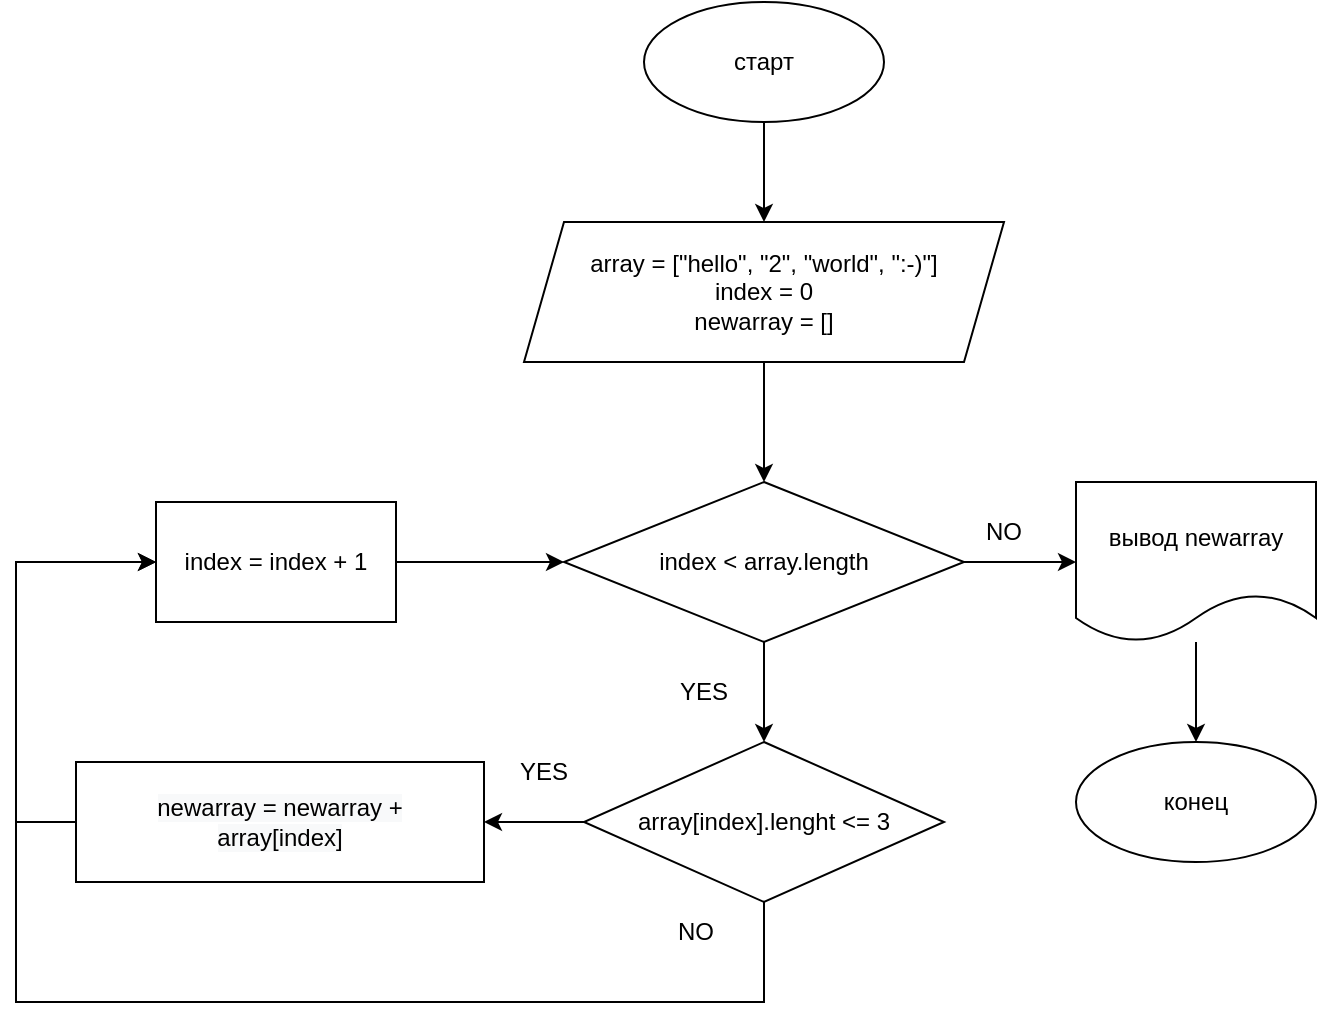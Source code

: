<mxfile version="20.3.0" type="device"><diagram id="mzQq4jcm_53eI0WytFm6" name="Страница 1"><mxGraphModel dx="937" dy="696" grid="1" gridSize="10" guides="1" tooltips="1" connect="1" arrows="1" fold="1" page="1" pageScale="1" pageWidth="827" pageHeight="1169" math="0" shadow="0"><root><mxCell id="0"/><mxCell id="1" parent="0"/><mxCell id="GjMgqJsRuM-NrVEaXQUx-3" value="" style="edgeStyle=orthogonalEdgeStyle;rounded=0;orthogonalLoop=1;jettySize=auto;html=1;" parent="1" source="GjMgqJsRuM-NrVEaXQUx-1" target="GjMgqJsRuM-NrVEaXQUx-2" edge="1"><mxGeometry relative="1" as="geometry"/></mxCell><mxCell id="GjMgqJsRuM-NrVEaXQUx-1" value="старт" style="ellipse;whiteSpace=wrap;html=1;" parent="1" vertex="1"><mxGeometry x="354" y="40" width="120" height="60" as="geometry"/></mxCell><mxCell id="GjMgqJsRuM-NrVEaXQUx-7" value="" style="edgeStyle=orthogonalEdgeStyle;rounded=0;orthogonalLoop=1;jettySize=auto;html=1;" parent="1" source="GjMgqJsRuM-NrVEaXQUx-2" target="GjMgqJsRuM-NrVEaXQUx-6" edge="1"><mxGeometry relative="1" as="geometry"/></mxCell><mxCell id="GjMgqJsRuM-NrVEaXQUx-2" value="array = [&quot;hello&quot;, &quot;2&quot;, &quot;world&quot;, &quot;:-)&quot;]&lt;br&gt;index = 0&lt;br&gt;newarray = []" style="shape=parallelogram;perimeter=parallelogramPerimeter;whiteSpace=wrap;html=1;fixedSize=1;" parent="1" vertex="1"><mxGeometry x="294" y="150" width="240" height="70" as="geometry"/></mxCell><mxCell id="GjMgqJsRuM-NrVEaXQUx-13" value="" style="edgeStyle=orthogonalEdgeStyle;rounded=0;orthogonalLoop=1;jettySize=auto;html=1;exitX=0;exitY=0.5;exitDx=0;exitDy=0;" parent="1" source="GjMgqJsRuM-NrVEaXQUx-16" target="GjMgqJsRuM-NrVEaXQUx-12" edge="1"><mxGeometry relative="1" as="geometry"/></mxCell><mxCell id="GjMgqJsRuM-NrVEaXQUx-17" value="" style="edgeStyle=orthogonalEdgeStyle;rounded=0;orthogonalLoop=1;jettySize=auto;html=1;" parent="1" source="GjMgqJsRuM-NrVEaXQUx-6" target="GjMgqJsRuM-NrVEaXQUx-16" edge="1"><mxGeometry relative="1" as="geometry"/></mxCell><mxCell id="GjMgqJsRuM-NrVEaXQUx-34" value="" style="edgeStyle=orthogonalEdgeStyle;rounded=0;orthogonalLoop=1;jettySize=auto;html=1;" parent="1" source="GjMgqJsRuM-NrVEaXQUx-6" target="GjMgqJsRuM-NrVEaXQUx-33" edge="1"><mxGeometry relative="1" as="geometry"/></mxCell><mxCell id="GjMgqJsRuM-NrVEaXQUx-6" value="index &amp;lt; array.length" style="rhombus;whiteSpace=wrap;html=1;" parent="1" vertex="1"><mxGeometry x="314" y="280" width="200" height="80" as="geometry"/></mxCell><mxCell id="GjMgqJsRuM-NrVEaXQUx-10" value="YES" style="text;html=1;strokeColor=none;fillColor=none;align=center;verticalAlign=middle;whiteSpace=wrap;rounded=0;" parent="1" vertex="1"><mxGeometry x="354" y="370" width="60" height="30" as="geometry"/></mxCell><mxCell id="GjMgqJsRuM-NrVEaXQUx-28" value="" style="edgeStyle=orthogonalEdgeStyle;rounded=0;orthogonalLoop=1;jettySize=auto;html=1;entryX=0;entryY=0.5;entryDx=0;entryDy=0;" parent="1" source="GjMgqJsRuM-NrVEaXQUx-12" target="GjMgqJsRuM-NrVEaXQUx-27" edge="1"><mxGeometry relative="1" as="geometry"><Array as="points"><mxPoint x="40" y="450"/><mxPoint x="40" y="320"/></Array></mxGeometry></mxCell><mxCell id="GjMgqJsRuM-NrVEaXQUx-12" value="&lt;span style=&quot;color: rgb(0, 0, 0); font-family: Helvetica; font-size: 12px; font-style: normal; font-variant-ligatures: normal; font-variant-caps: normal; font-weight: 400; letter-spacing: normal; orphans: 2; text-align: center; text-indent: 0px; text-transform: none; widows: 2; word-spacing: 0px; -webkit-text-stroke-width: 0px; background-color: rgb(248, 249, 250); text-decoration-thickness: initial; text-decoration-style: initial; text-decoration-color: initial; float: none; display: inline !important;&quot;&gt;newarray = newarray +&lt;br&gt;array[index]&lt;br&gt;&lt;/span&gt;" style="whiteSpace=wrap;html=1;" parent="1" vertex="1"><mxGeometry x="70" y="420" width="204" height="60" as="geometry"/></mxCell><mxCell id="GjMgqJsRuM-NrVEaXQUx-16" value="array[index].lenght &amp;lt;= 3" style="rhombus;whiteSpace=wrap;html=1;" parent="1" vertex="1"><mxGeometry x="324" y="410" width="180" height="80" as="geometry"/></mxCell><mxCell id="GjMgqJsRuM-NrVEaXQUx-18" value="YES" style="text;html=1;strokeColor=none;fillColor=none;align=center;verticalAlign=middle;whiteSpace=wrap;rounded=0;" parent="1" vertex="1"><mxGeometry x="274" y="410" width="60" height="30" as="geometry"/></mxCell><mxCell id="GjMgqJsRuM-NrVEaXQUx-31" style="edgeStyle=orthogonalEdgeStyle;rounded=0;orthogonalLoop=1;jettySize=auto;html=1;entryX=0;entryY=0.5;entryDx=0;entryDy=0;exitX=0.5;exitY=1;exitDx=0;exitDy=0;" parent="1" source="GjMgqJsRuM-NrVEaXQUx-16" target="GjMgqJsRuM-NrVEaXQUx-27" edge="1"><mxGeometry relative="1" as="geometry"><Array as="points"><mxPoint x="414" y="540"/><mxPoint x="40" y="540"/><mxPoint x="40" y="320"/></Array><mxPoint x="414" y="614" as="sourcePoint"/></mxGeometry></mxCell><mxCell id="GjMgqJsRuM-NrVEaXQUx-26" value="NO" style="text;html=1;strokeColor=none;fillColor=none;align=center;verticalAlign=middle;whiteSpace=wrap;rounded=0;" parent="1" vertex="1"><mxGeometry x="350" y="490" width="60" height="30" as="geometry"/></mxCell><mxCell id="GjMgqJsRuM-NrVEaXQUx-29" value="" style="edgeStyle=orthogonalEdgeStyle;rounded=0;orthogonalLoop=1;jettySize=auto;html=1;" parent="1" source="GjMgqJsRuM-NrVEaXQUx-27" target="GjMgqJsRuM-NrVEaXQUx-6" edge="1"><mxGeometry relative="1" as="geometry"/></mxCell><mxCell id="GjMgqJsRuM-NrVEaXQUx-27" value="index = index + 1" style="whiteSpace=wrap;html=1;" parent="1" vertex="1"><mxGeometry x="110" y="290" width="120" height="60" as="geometry"/></mxCell><mxCell id="GjMgqJsRuM-NrVEaXQUx-36" value="" style="edgeStyle=orthogonalEdgeStyle;rounded=0;orthogonalLoop=1;jettySize=auto;html=1;" parent="1" source="GjMgqJsRuM-NrVEaXQUx-33" target="GjMgqJsRuM-NrVEaXQUx-35" edge="1"><mxGeometry relative="1" as="geometry"/></mxCell><mxCell id="GjMgqJsRuM-NrVEaXQUx-33" value="вывод newarray" style="shape=document;whiteSpace=wrap;html=1;boundedLbl=1;" parent="1" vertex="1"><mxGeometry x="570" y="280" width="120" height="80" as="geometry"/></mxCell><mxCell id="GjMgqJsRuM-NrVEaXQUx-35" value="конец" style="ellipse;whiteSpace=wrap;html=1;" parent="1" vertex="1"><mxGeometry x="570" y="410" width="120" height="60" as="geometry"/></mxCell><mxCell id="GjMgqJsRuM-NrVEaXQUx-38" value="NO" style="text;html=1;strokeColor=none;fillColor=none;align=center;verticalAlign=middle;whiteSpace=wrap;rounded=0;" parent="1" vertex="1"><mxGeometry x="504" y="290" width="60" height="30" as="geometry"/></mxCell></root></mxGraphModel></diagram></mxfile>